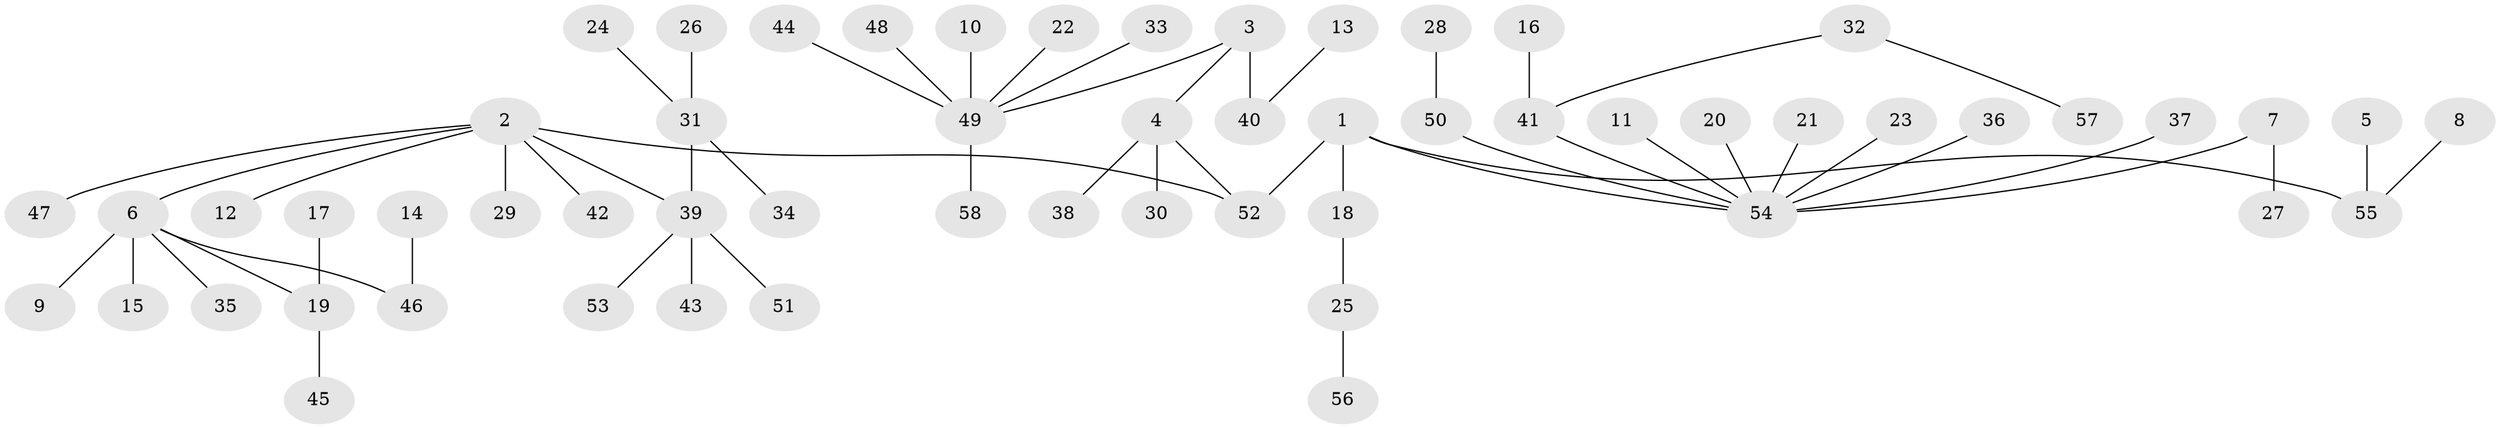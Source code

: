 // original degree distribution, {4: 0.0782608695652174, 6: 0.008695652173913044, 7: 0.008695652173913044, 3: 0.09565217391304348, 9: 0.008695652173913044, 1: 0.5130434782608696, 5: 0.034782608695652174, 2: 0.25217391304347825}
// Generated by graph-tools (version 1.1) at 2025/26/03/09/25 03:26:30]
// undirected, 58 vertices, 57 edges
graph export_dot {
graph [start="1"]
  node [color=gray90,style=filled];
  1;
  2;
  3;
  4;
  5;
  6;
  7;
  8;
  9;
  10;
  11;
  12;
  13;
  14;
  15;
  16;
  17;
  18;
  19;
  20;
  21;
  22;
  23;
  24;
  25;
  26;
  27;
  28;
  29;
  30;
  31;
  32;
  33;
  34;
  35;
  36;
  37;
  38;
  39;
  40;
  41;
  42;
  43;
  44;
  45;
  46;
  47;
  48;
  49;
  50;
  51;
  52;
  53;
  54;
  55;
  56;
  57;
  58;
  1 -- 18 [weight=1.0];
  1 -- 52 [weight=1.0];
  1 -- 54 [weight=1.0];
  1 -- 55 [weight=1.0];
  2 -- 6 [weight=1.0];
  2 -- 12 [weight=1.0];
  2 -- 29 [weight=1.0];
  2 -- 39 [weight=1.0];
  2 -- 42 [weight=1.0];
  2 -- 47 [weight=1.0];
  2 -- 52 [weight=1.0];
  3 -- 4 [weight=1.0];
  3 -- 40 [weight=1.0];
  3 -- 49 [weight=1.0];
  4 -- 30 [weight=1.0];
  4 -- 38 [weight=1.0];
  4 -- 52 [weight=1.0];
  5 -- 55 [weight=1.0];
  6 -- 9 [weight=1.0];
  6 -- 15 [weight=1.0];
  6 -- 19 [weight=1.0];
  6 -- 35 [weight=1.0];
  6 -- 46 [weight=1.0];
  7 -- 27 [weight=1.0];
  7 -- 54 [weight=1.0];
  8 -- 55 [weight=1.0];
  10 -- 49 [weight=1.0];
  11 -- 54 [weight=1.0];
  13 -- 40 [weight=1.0];
  14 -- 46 [weight=1.0];
  16 -- 41 [weight=1.0];
  17 -- 19 [weight=1.0];
  18 -- 25 [weight=1.0];
  19 -- 45 [weight=1.0];
  20 -- 54 [weight=1.0];
  21 -- 54 [weight=1.0];
  22 -- 49 [weight=1.0];
  23 -- 54 [weight=1.0];
  24 -- 31 [weight=1.0];
  25 -- 56 [weight=1.0];
  26 -- 31 [weight=1.0];
  28 -- 50 [weight=1.0];
  31 -- 34 [weight=1.0];
  31 -- 39 [weight=1.0];
  32 -- 41 [weight=1.0];
  32 -- 57 [weight=1.0];
  33 -- 49 [weight=1.0];
  36 -- 54 [weight=1.0];
  37 -- 54 [weight=1.0];
  39 -- 43 [weight=1.0];
  39 -- 51 [weight=1.0];
  39 -- 53 [weight=1.0];
  41 -- 54 [weight=1.0];
  44 -- 49 [weight=1.0];
  48 -- 49 [weight=1.0];
  49 -- 58 [weight=1.0];
  50 -- 54 [weight=1.0];
}
